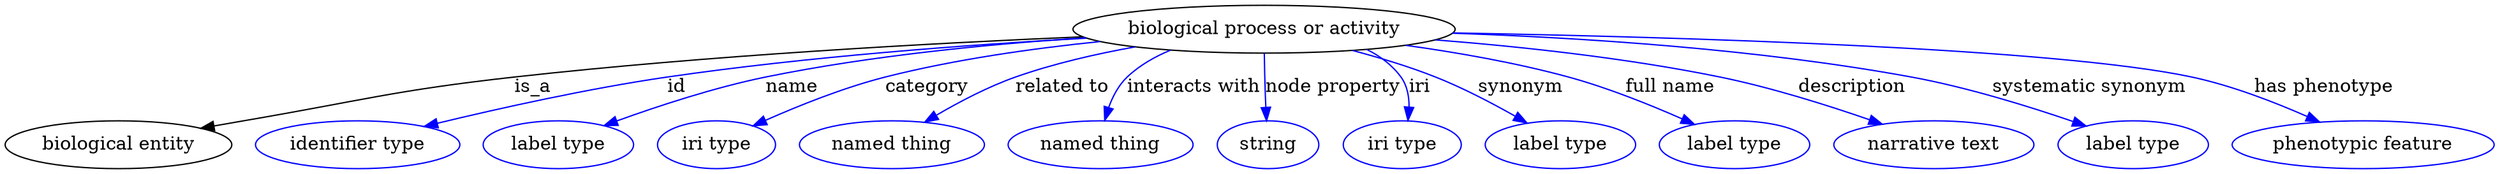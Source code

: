 digraph {
	graph [bb="0,0,1512,122"];
	node [label="\N"];
	"biological process or activity"	 [height=0.5,
		label="biological process or activity",
		pos="764.82,104",
		width=3.1254];
	"biological entity"	 [height=0.5,
		pos="67.823,18",
		width=1.884];
	"biological process or activity" -> "biological entity"	 [label=is_a,
		lp="334.1,61",
		pos="e,118.27,30.183 658.11,98.237 568.28,92.688 436.54,82.916 322.27,68 242.81,57.628 223.3,52.237 144.82,36 139.45,34.887 133.87,33.683 \
128.29,32.443"];
	id	 [color=blue,
		height=0.5,
		label="identifier type",
		pos="212.82,18",
		width=1.652];
	"biological process or activity" -> id	 [color=blue,
		label=id,
		lp="418.27,61",
		pos="e,257.42,29.936 660.47,97.146 589.95,91.587 494.93,82.291 411.93,68 352.82,57.821 338.95,50.786 280.82,36 276.44,34.886 271.91,33.718 \
267.36,32.535",
		style=solid];
	name	 [color=blue,
		height=0.5,
		label="label type",
		pos="334.82,18",
		width=1.2425];
	"biological process or activity" -> name	 [color=blue,
		label=name,
		lp="487.98,61",
		pos="e,365.11,31.249 660.99,96.954 604.67,91.699 534.16,82.791 472.51,68 438.7,59.89 401.73,46.183 374.63,35.169",
		style=solid];
	category	 [color=blue,
		height=0.5,
		label="iri type",
		pos="432.82,18",
		width=0.9834];
	"biological process or activity" -> category	 [color=blue,
		label=category,
		lp="567.92,61",
		pos="e,457.19,31.245 670.22,94.16 630.57,88.613 584.33,80.261 543.63,68 516.7,59.886 487.77,46.669 466.23,35.861",
		style=solid];
	"related to"	 [color=blue,
		height=0.5,
		label="named thing",
		pos="539.82,18",
		width=1.5019];
	"biological process or activity" -> "related to"	 [color=blue,
		label="related to",
		lp="648.06,61",
		pos="e,562.36,34.416 691.91,90.236 668.86,84.695 643.6,77.356 621.35,68 603.86,60.646 585.74,49.894 571.03,40.243",
		style=solid];
	"interacts with"	 [color=blue,
		height=0.5,
		label="named thing",
		pos="665.82,18",
		width=1.5019];
	"biological process or activity" -> "interacts with"	 [color=blue,
		label="interacts with",
		lp="724.73,61",
		pos="e,669.57,36.022 714.44,87.889 704.07,82.792 693.91,76.262 686.01,68 680.1,61.816 675.83,53.673 672.79,45.759",
		style=solid];
	"node property"	 [color=blue,
		height=0.5,
		label=string,
		pos="767.82,18",
		width=0.8403];
	"biological process or activity" -> "node property"	 [color=blue,
		label="node property",
		lp="804.89,61",
		pos="e,766.58,36.307 764.95,85.943 765.06,76.436 765.28,64.584 765.68,54 765.77,51.572 765.89,49.052 766.01,46.525",
		style=solid];
	iri	 [color=blue,
		height=0.5,
		label="iri type",
		pos="851.82,18",
		width=0.9834];
	"biological process or activity" -> iri	 [color=blue,
		label=iri,
		lp="857.04,61",
		pos="e,852.94,36.286 818.8,88.109 828.37,83.073 837.34,76.513 843.82,68 848.51,61.846 850.92,54.014 852.06,46.386",
		style=solid];
	synonym	 [color=blue,
		height=0.5,
		label="label type",
		pos="949.82,18",
		width=1.2425];
	"biological process or activity" -> synonym	 [color=blue,
		label=synonym,
		lp="918.49,61",
		pos="e,926.91,33.534 816.75,87.953 833.06,82.312 850.94,75.491 866.82,68 884.5,59.661 903.23,48.591 918.42,38.988",
		style=solid];
	"full name"	 [color=blue,
		height=0.5,
		label="label type",
		pos="1056.8,18",
		width=1.2425];
	"biological process or activity" -> "full name"	 [color=blue,
		label="full name",
		lp="1008.5,61",
		pos="e,1029.8,32.591 848.32,91.852 879.91,86.147 915.93,78.292 947.82,68 972.91,59.905 999.84,47.587 1020.7,37.203",
		style=solid];
	description	 [color=blue,
		height=0.5,
		label="narrative text",
		pos="1176.8,18",
		width=1.5834];
	"biological process or activity" -> description	 [color=blue,
		label=description,
		lp="1116.9,61",
		pos="e,1143.1,32.534 865.99,95.996 918.12,90.545 982.42,81.75 1038.8,68 1071.3,60.071 1106.8,47.114 1133.7,36.376",
		style=solid];
	"systematic synonym"	 [color=blue,
		height=0.5,
		label="label type",
		pos="1296.8,18",
		width=1.2425];
	"biological process or activity" -> "systematic synonym"	 [color=blue,
		label="systematic synonym",
		lp="1257.8,61",
		pos="e,1265.8,31.144 869.09,97.12 964.94,90.282 1099.8,79.22 1151.8,68 1187.9,60.217 1227.4,46.197 1256.1,34.98",
		style=solid];
	"has phenotype"	 [color=blue,
		height=0.5,
		label="phenotypic feature",
		pos="1435.8,18",
		width=2.1155];
	"biological process or activity" -> "has phenotype"	 [color=blue,
		label="has phenotype",
		lp="1402.1,61",
		pos="e,1405,34.581 876.19,101.21 1013.2,96.995 1237.7,87.362 1318.8,68 1345.5,61.626 1373.9,49.661 1396,39.034",
		style=solid];
}
